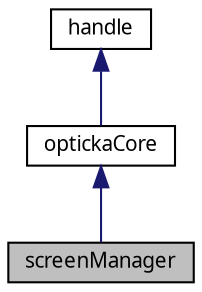 digraph "screenManager"
{
 // LATEX_PDF_SIZE
  edge [fontname="Graublau Slab",fontsize="10",labelfontname="Graublau Slab",labelfontsize="10"];
  node [fontname="Graublau Slab",fontsize="10",shape=record];
  Node1 [label="screenManager",height=0.2,width=0.4,color="black", fillcolor="grey75", style="filled", fontcolor="black",tooltip="screenManager screenManager manages (wraps) the PTB screen settings. You can set many properties of t..."];
  Node2 -> Node1 [dir="back",color="midnightblue",fontsize="10",style="solid",fontname="Graublau Slab"];
  Node2 [label="optickaCore",height=0.2,width=0.4,color="black", fillcolor="white", style="filled",URL="$classopticka_core.html",tooltip="optickaCore base class inherited by many other opticka classes. optickaCore is itself derived from ha..."];
  Node3 -> Node2 [dir="back",color="midnightblue",fontsize="10",style="solid",fontname="Graublau Slab"];
  Node3 [label="handle",height=0.2,width=0.4,color="black", fillcolor="white", style="filled",URL="$classhandle.html",tooltip=" "];
}
